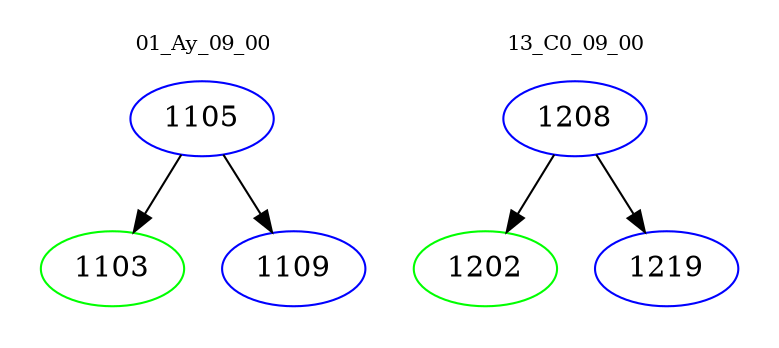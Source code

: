 digraph{
subgraph cluster_0 {
color = white
label = "01_Ay_09_00";
fontsize=10;
T0_1105 [label="1105", color="blue"]
T0_1105 -> T0_1103 [color="black"]
T0_1103 [label="1103", color="green"]
T0_1105 -> T0_1109 [color="black"]
T0_1109 [label="1109", color="blue"]
}
subgraph cluster_1 {
color = white
label = "13_C0_09_00";
fontsize=10;
T1_1208 [label="1208", color="blue"]
T1_1208 -> T1_1202 [color="black"]
T1_1202 [label="1202", color="green"]
T1_1208 -> T1_1219 [color="black"]
T1_1219 [label="1219", color="blue"]
}
}
